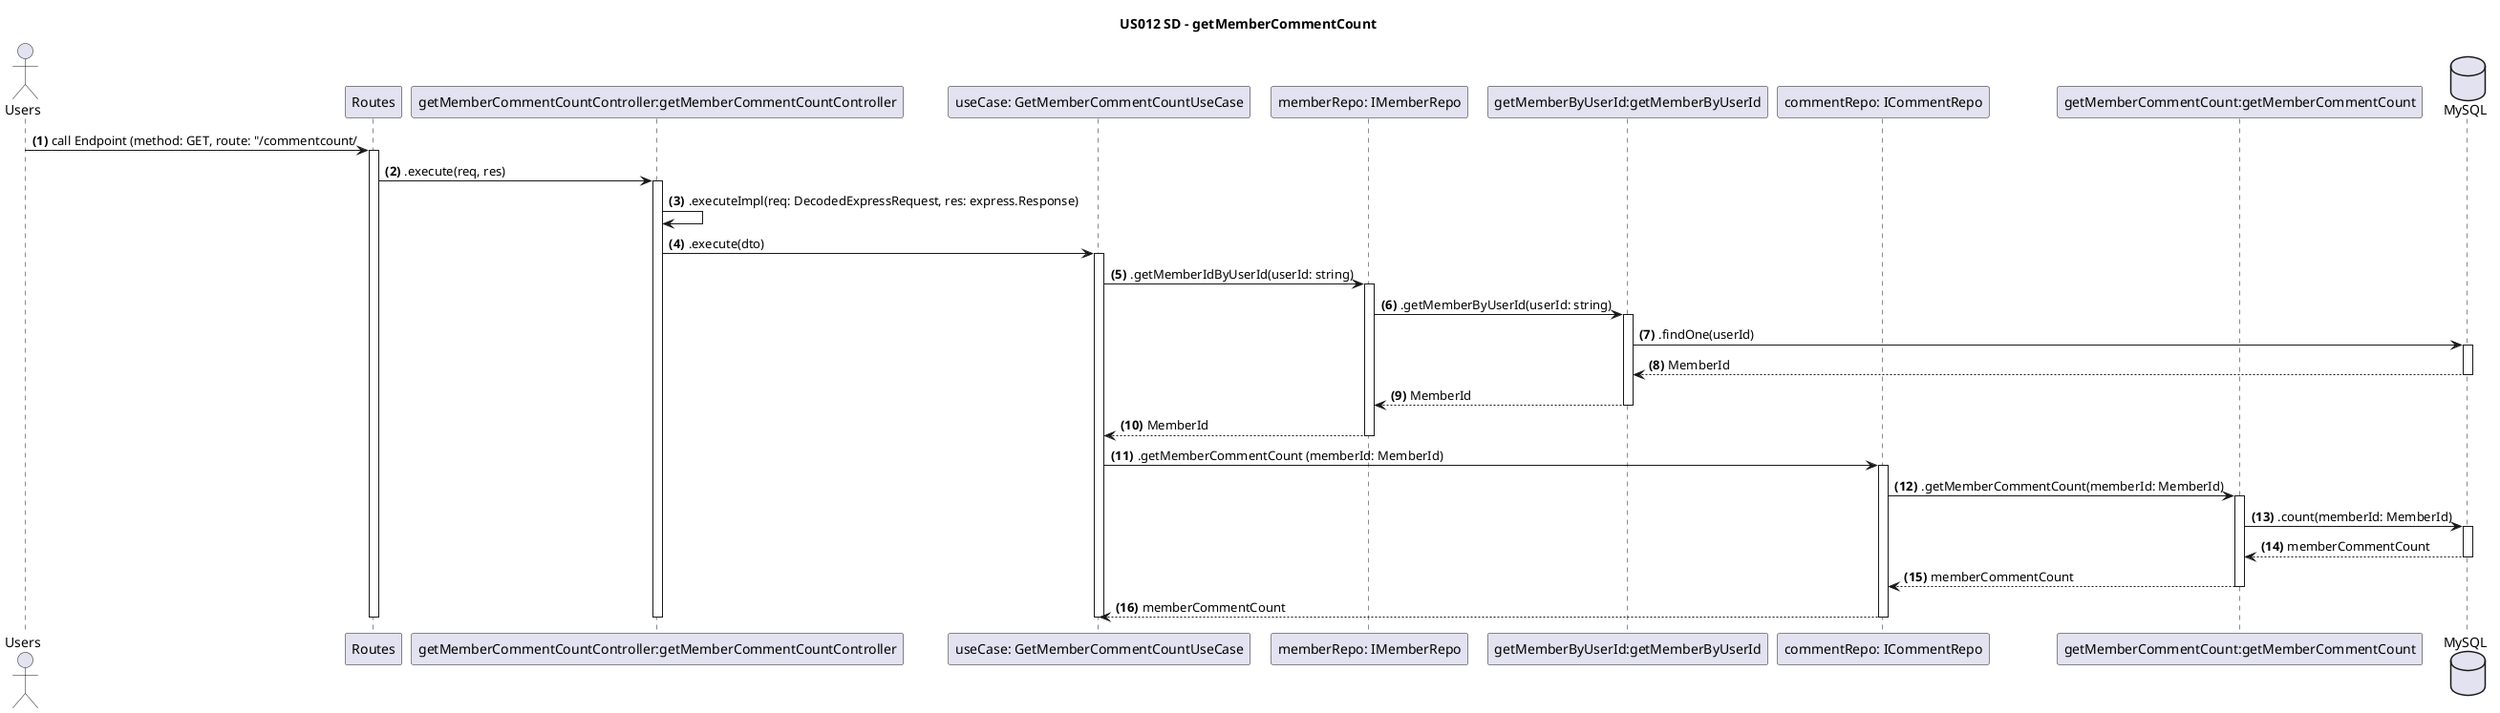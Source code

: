 @startuml SD-getMemberCommentCount
autonumber "<b>(0)"
title US012 SD - getMemberCommentCount

actor Users
participant Routes
participant "getMemberCommentCountController:getMemberCommentCountController" as getMemberCommentCountController
participant "useCase: GetMemberCommentCountUseCase" as GetMemberCommentCountUseCase
participant "memberRepo: IMemberRepo" as IMemberRepo
participant "getMemberByUserId:getMemberByUserId" as Member
participant "commentRepo: ICommentRepo" as ICommentRepo
participant "getMemberCommentCount:getMemberCommentCount" as CommentCount
database MySQL as DataBase

Users -> Routes : call Endpoint (method: GET, route: "/commentcount/
activate Routes

Routes -> getMemberCommentCountController: .execute(req, res)
activate getMemberCommentCountController

getMemberCommentCountController -> getMemberCommentCountController: .executeImpl(req: DecodedExpressRequest, res: express.Response)
getMemberCommentCountController -> GetMemberCommentCountUseCase: .execute(dto)
activate GetMemberCommentCountUseCase

    GetMemberCommentCountUseCase -> IMemberRepo: .getMemberIdByUserId(userId: string)
    activate IMemberRepo

        IMemberRepo -> Member: .getMemberByUserId(userId: string)
        activate Member

Member -> DataBase: .findOne(userId)
activate DataBase

DataBase --> Member: MemberId
deactivate DataBase

Member --> IMemberRepo: MemberId
deactivate Member

IMemberRepo --> GetMemberCommentCountUseCase: MemberId
deactivate IMemberRepo

GetMemberCommentCountUseCase -> ICommentRepo: .getMemberCommentCount (memberId: MemberId)
activate ICommentRepo

ICommentRepo -> CommentCount: .getMemberCommentCount(memberId: MemberId)
activate CommentCount

CommentCount -> DataBase: .count(memberId: MemberId)
activate DataBase

DataBase --> CommentCount: memberCommentCount
deactivate DataBase

CommentCount --> ICommentRepo: memberCommentCount
deactivate CommentCount

ICommentRepo --> GetMemberCommentCountUseCase: memberCommentCount
deactivate ICommentRepo

deactivate GetMemberCommentCountUseCase 
deactivate getMemberCommentCountController
deactivate Routes

@enduml